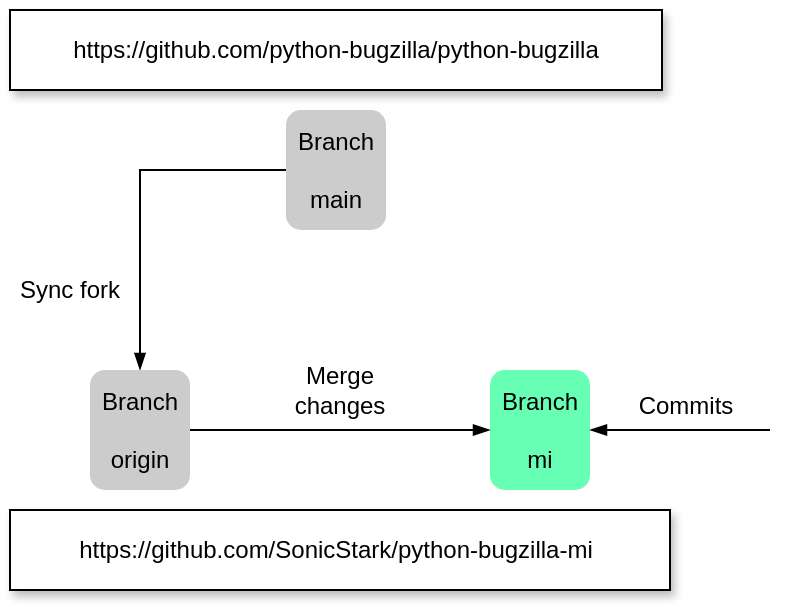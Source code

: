 <mxfile version="16.5.1" type="device"><diagram id="E8O0W1-m1r9PgP6vwmyZ" name="第 1 页"><mxGraphModel dx="907" dy="843" grid="1" gridSize="10" guides="1" tooltips="1" connect="1" arrows="1" fold="1" page="1" pageScale="1" pageWidth="827" pageHeight="1169" math="0" shadow="0"><root><mxCell id="0"/><mxCell id="1" parent="0"/><mxCell id="PpVxH0jqEAEPTJs9iLfr-2" value="" style="rounded=0;whiteSpace=wrap;html=1;shadow=1;" vertex="1" parent="1"><mxGeometry x="270" y="360" width="326" height="40" as="geometry"/></mxCell><mxCell id="PpVxH0jqEAEPTJs9iLfr-3" value="https://github.com/python-bugzilla/python-bugzilla" style="text;html=1;strokeColor=none;fillColor=none;align=center;verticalAlign=middle;whiteSpace=wrap;rounded=0;" vertex="1" parent="1"><mxGeometry x="298" y="365" width="270" height="30" as="geometry"/></mxCell><mxCell id="PpVxH0jqEAEPTJs9iLfr-4" value="" style="rounded=1;whiteSpace=wrap;html=1;strokeColor=none;fillColor=#CCCCCC;" vertex="1" parent="1"><mxGeometry x="408" y="410" width="50" height="60" as="geometry"/></mxCell><mxCell id="PpVxH0jqEAEPTJs9iLfr-19" style="edgeStyle=orthogonalEdgeStyle;orthogonalLoop=1;jettySize=auto;html=1;entryX=0.5;entryY=0;entryDx=0;entryDy=0;endArrow=blockThin;endFill=1;rounded=0;" edge="1" parent="1" source="PpVxH0jqEAEPTJs9iLfr-5" target="PpVxH0jqEAEPTJs9iLfr-11"><mxGeometry relative="1" as="geometry"/></mxCell><mxCell id="PpVxH0jqEAEPTJs9iLfr-5" value="Branch&lt;br&gt;&lt;br&gt;main" style="text;html=1;strokeColor=none;fillColor=none;align=center;verticalAlign=middle;whiteSpace=wrap;rounded=0;" vertex="1" parent="1"><mxGeometry x="408" y="417.5" width="50" height="45" as="geometry"/></mxCell><mxCell id="PpVxH0jqEAEPTJs9iLfr-9" value="" style="rounded=0;whiteSpace=wrap;html=1;shadow=1;" vertex="1" parent="1"><mxGeometry x="270" y="610" width="330" height="40" as="geometry"/></mxCell><mxCell id="PpVxH0jqEAEPTJs9iLfr-10" value="https://github.com/SonicStark/python-bugzilla-mi" style="text;html=1;strokeColor=none;fillColor=none;align=center;verticalAlign=middle;whiteSpace=wrap;rounded=0;" vertex="1" parent="1"><mxGeometry x="298" y="615" width="270" height="30" as="geometry"/></mxCell><mxCell id="PpVxH0jqEAEPTJs9iLfr-11" value="" style="rounded=1;whiteSpace=wrap;html=1;strokeColor=none;fillColor=#CCCCCC;" vertex="1" parent="1"><mxGeometry x="310" y="540" width="50" height="60" as="geometry"/></mxCell><mxCell id="PpVxH0jqEAEPTJs9iLfr-12" value="" style="rounded=1;whiteSpace=wrap;html=1;fillColor=#66FFB3;strokeColor=none;" vertex="1" parent="1"><mxGeometry x="510" y="540" width="50" height="60" as="geometry"/></mxCell><mxCell id="PpVxH0jqEAEPTJs9iLfr-20" style="edgeStyle=orthogonalEdgeStyle;curved=1;orthogonalLoop=1;jettySize=auto;html=1;entryX=0;entryY=0.5;entryDx=0;entryDy=0;endArrow=blockThin;endFill=1;" edge="1" parent="1" source="PpVxH0jqEAEPTJs9iLfr-17" target="PpVxH0jqEAEPTJs9iLfr-18"><mxGeometry relative="1" as="geometry"/></mxCell><mxCell id="PpVxH0jqEAEPTJs9iLfr-17" value="Branch&lt;br&gt;&lt;br&gt;origin" style="text;html=1;strokeColor=none;fillColor=none;align=center;verticalAlign=middle;whiteSpace=wrap;rounded=0;" vertex="1" parent="1"><mxGeometry x="310" y="547.5" width="50" height="45" as="geometry"/></mxCell><mxCell id="PpVxH0jqEAEPTJs9iLfr-18" value="Branch&lt;br&gt;&lt;br&gt;mi" style="text;html=1;strokeColor=none;fillColor=none;align=center;verticalAlign=middle;whiteSpace=wrap;rounded=0;" vertex="1" parent="1"><mxGeometry x="510" y="547.5" width="50" height="45" as="geometry"/></mxCell><mxCell id="PpVxH0jqEAEPTJs9iLfr-21" value="Sync fork" style="text;html=1;strokeColor=none;fillColor=none;align=center;verticalAlign=middle;whiteSpace=wrap;rounded=0;" vertex="1" parent="1"><mxGeometry x="270" y="490" width="60" height="20" as="geometry"/></mxCell><mxCell id="PpVxH0jqEAEPTJs9iLfr-22" value="Merge changes" style="text;html=1;strokeColor=none;fillColor=none;align=center;verticalAlign=middle;whiteSpace=wrap;rounded=0;" vertex="1" parent="1"><mxGeometry x="405" y="530" width="60" height="40" as="geometry"/></mxCell><mxCell id="PpVxH0jqEAEPTJs9iLfr-23" value="" style="endArrow=blockThin;html=1;rounded=0;entryX=1;entryY=0.5;entryDx=0;entryDy=0;endFill=1;" edge="1" parent="1" target="PpVxH0jqEAEPTJs9iLfr-18"><mxGeometry width="50" height="50" relative="1" as="geometry"><mxPoint x="650" y="570" as="sourcePoint"/><mxPoint x="520" y="540" as="targetPoint"/></mxGeometry></mxCell><mxCell id="PpVxH0jqEAEPTJs9iLfr-24" value="Commits" style="text;html=1;strokeColor=none;fillColor=none;align=center;verticalAlign=middle;whiteSpace=wrap;rounded=0;" vertex="1" parent="1"><mxGeometry x="568" y="547.5" width="80" height="20" as="geometry"/></mxCell></root></mxGraphModel></diagram></mxfile>
